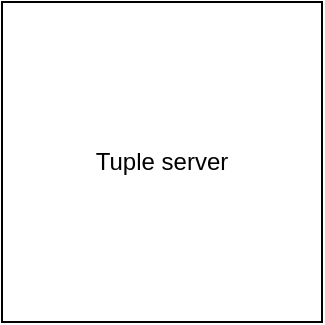 <mxfile version="24.0.7" type="device">
  <diagram name="Page-1" id="XWyVNuyizgB3aSfF7TEM">
    <mxGraphModel dx="1434" dy="750" grid="1" gridSize="10" guides="1" tooltips="1" connect="1" arrows="1" fold="1" page="1" pageScale="1" pageWidth="850" pageHeight="1100" math="0" shadow="0">
      <root>
        <mxCell id="0" />
        <mxCell id="1" parent="0" />
        <mxCell id="yhD5cicroS3kBtIS4r7O-1" value="Tuple server" style="whiteSpace=wrap;html=1;aspect=fixed;" vertex="1" parent="1">
          <mxGeometry x="300" y="240" width="160" height="160" as="geometry" />
        </mxCell>
      </root>
    </mxGraphModel>
  </diagram>
</mxfile>
